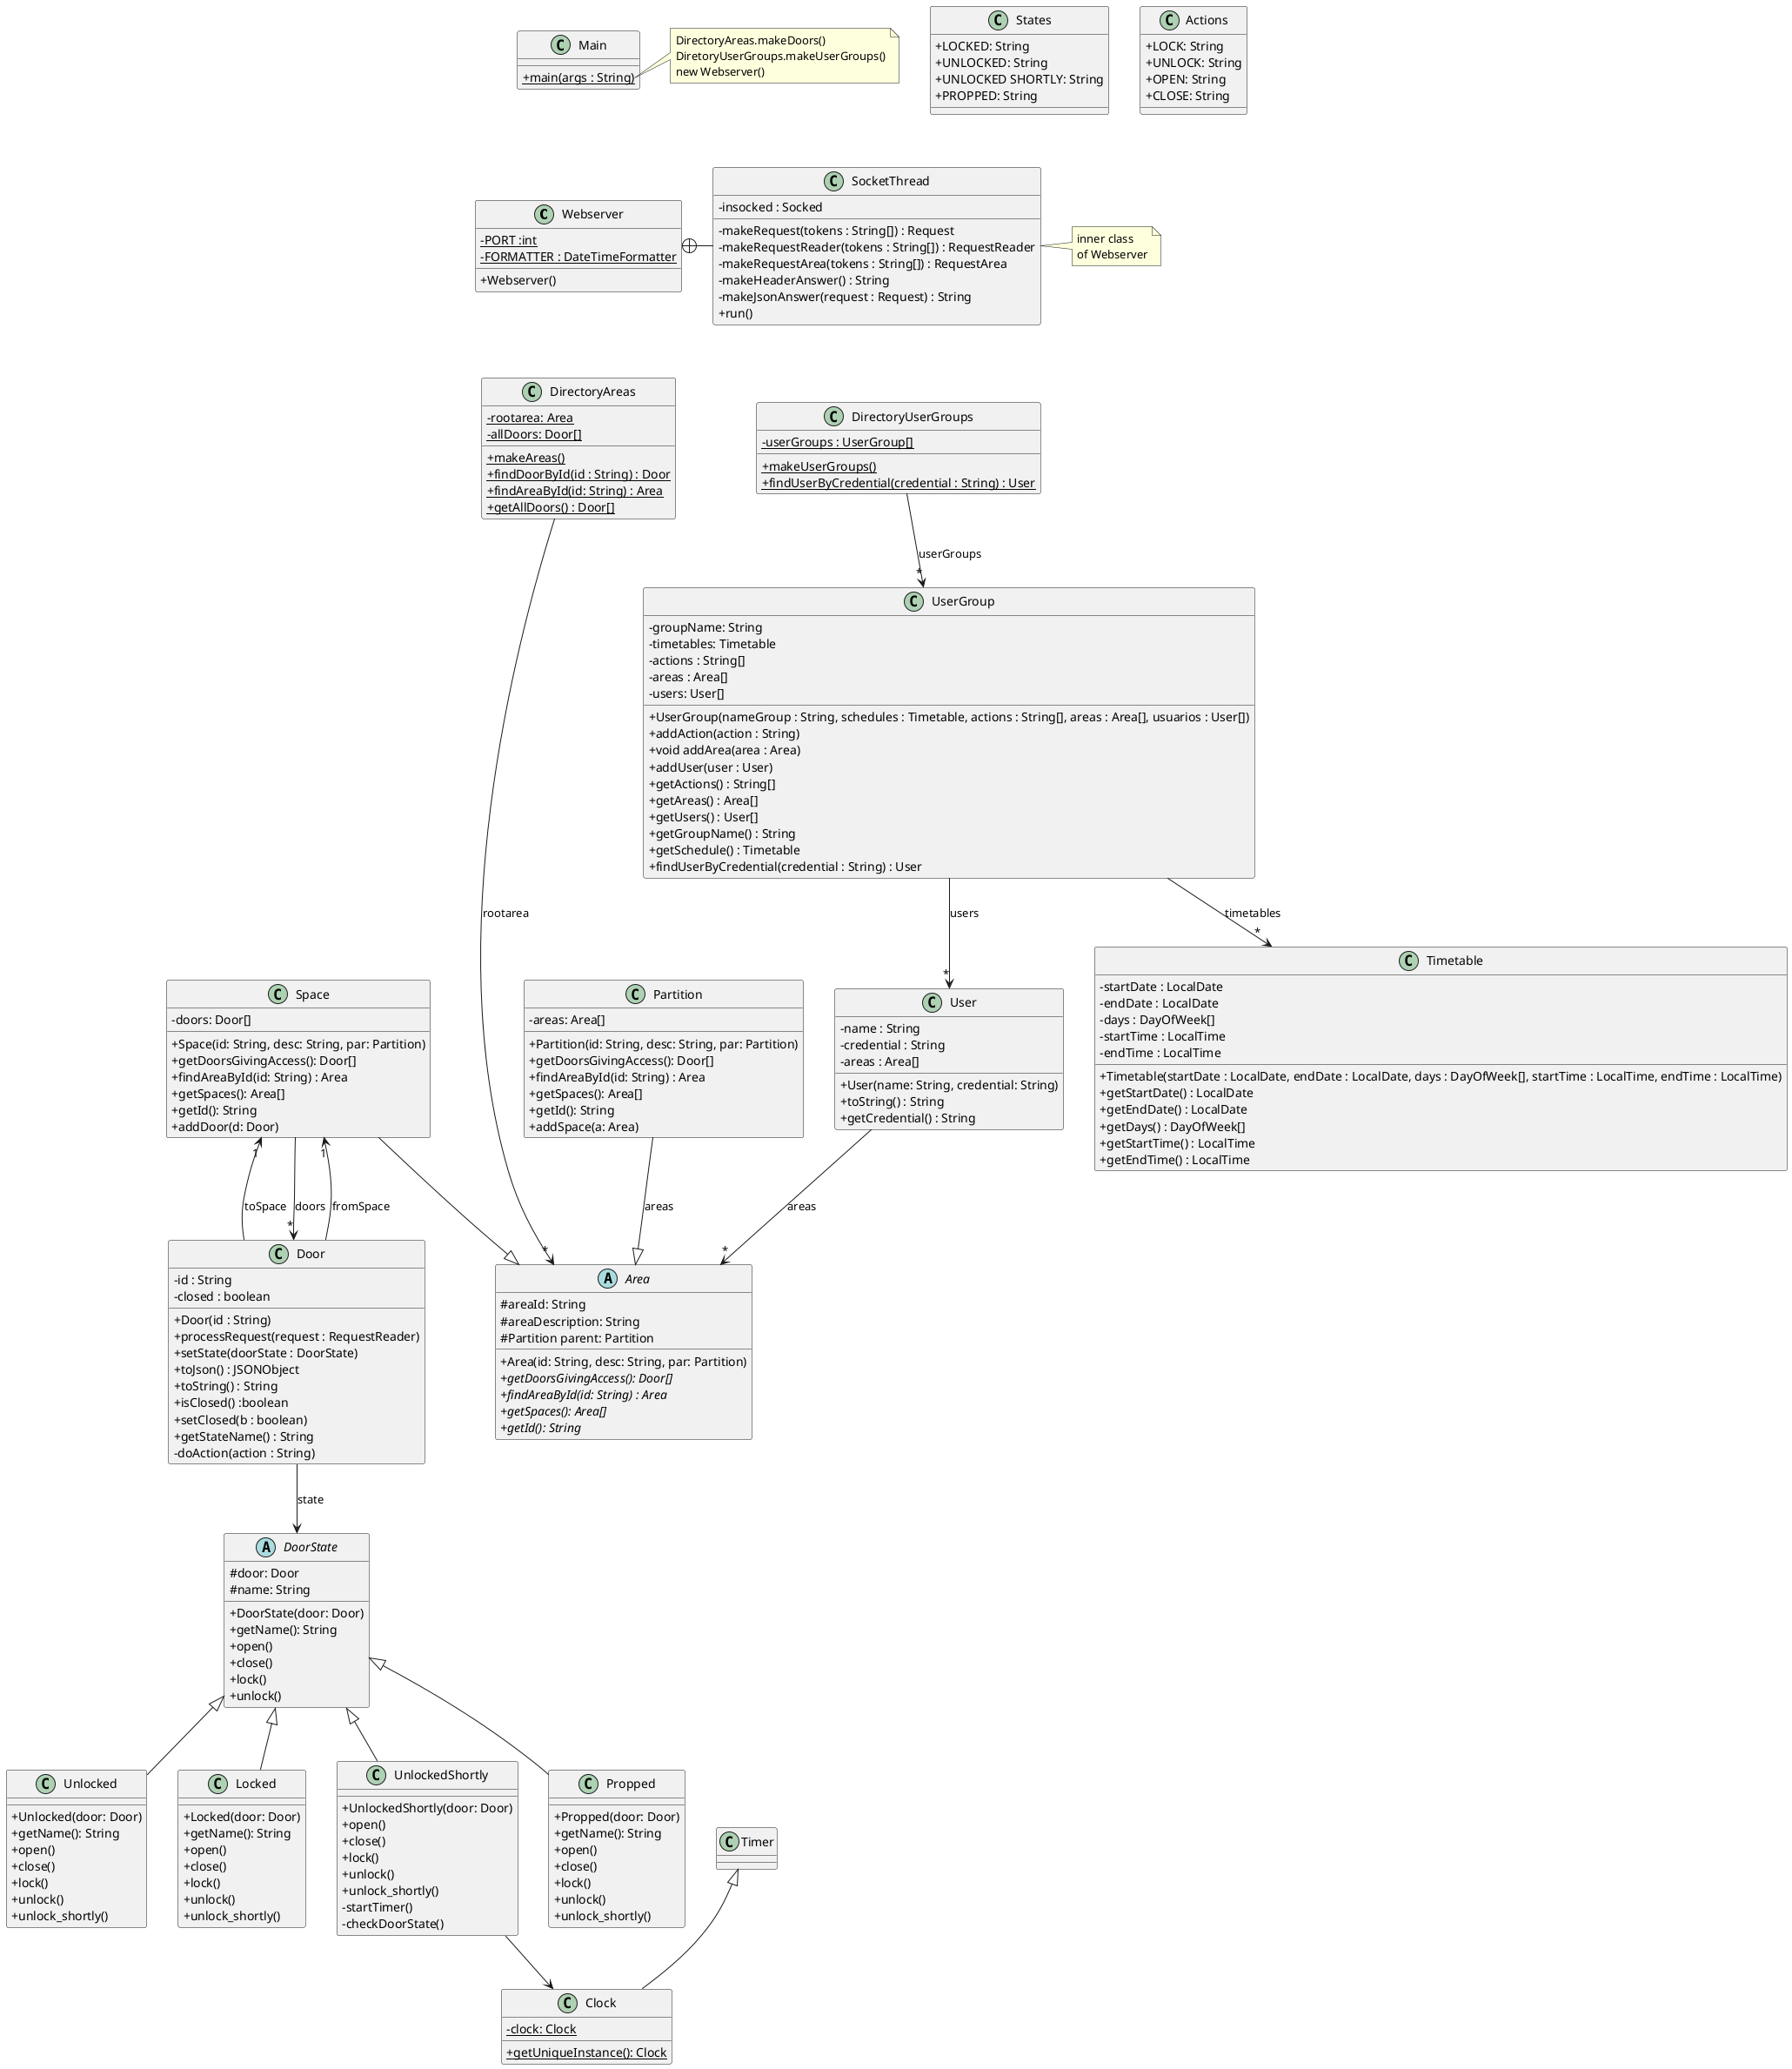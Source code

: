 @startuml
'https://plantuml.com/class-diagram
skinparam classAttributeIconSize 0

class Webserver {
- {static} PORT :int
- {static} FORMATTER : DateTimeFormatter
+ Webserver()
}

class SocketThread {
- insocked : Socked
- makeRequest(tokens : String[]) : Request
- makeRequestReader(tokens : String[]) : RequestReader
- makeRequestArea(tokens : String[]) : RequestArea
- makeHeaderAnswer() : String
- makeJsonAnswer(request : Request) : String
+ run()
}

Webserver +-right- SocketThread

note right of SocketThread
inner class
of Webserver
end note

class DirectoryAreas {
- {static} rootarea: Area
- {static} allDoors: Door[]
+ {static} makeAreas()
+ {static} findDoorById(id : String) : Door
+ {static} findAreaById(id: String) : Area
+ {static} getAllDoors() : Door[]
}

abstract class Area{
#areaId: String
#areaDescription: String
#Partition parent: Partition

+ Area(id: String, desc: String, par: Partition)
+ {abstract} getDoorsGivingAccess(): Door[]
+ {abstract} findAreaById(id: String) : Area
+ {abstract} getSpaces(): Area[]
+ {abstract} getId(): String
}

DirectoryAreas --> "*" Area : "rootarea"

class Partition{
- areas: Area[]
+ Partition(id: String, desc: String, par: Partition)
+ getDoorsGivingAccess(): Door[]
+ findAreaById(id: String) : Area
+ getSpaces(): Area[]
+ getId(): String
+ addSpace(a: Area)
}

Partition --|> Area : "areas"

class Space{
- doors: Door[]
+ Space(id: String, desc: String, par: Partition)
+ getDoorsGivingAccess(): Door[]
+ findAreaById(id: String) : Area
+ getSpaces(): Area[]
+ getId(): String
+ addDoor(d: Door)
}

Space --|> Area
Space --> "*" Door : "doors"
Door --> "1" Space : "fromSpace"
Door --> "1" Space : "toSpace"

class Door {
- id : String
- closed : boolean
+ Door(id : String)
+ processRequest(request : RequestReader)
+ setState(doorState : DoorState)
+ toJson() : JSONObject
+ toString() : String
+ isClosed() :boolean
+ setClosed(b : boolean)
+ getStateName() : String
- doAction(action : String)
}

Door --> DoorState : "state"

abstract class DoorState{
    #door: Door
    #name: String
    +DoorState(door: Door)
    +getName(): String
    +open()
    +close()
    +lock()
    +unlock()
}

DoorState <|-- Unlocked

class Unlocked{
    +Unlocked(door: Door)
    +getName(): String
    +open()
    +close()
    +lock()
    +unlock()
    +unlock_shortly()
}

DoorState <|-- Locked

class Locked{
    +Locked(door: Door)
    +getName(): String
    +open()
    +close()
    +lock()
    +unlock()
    +unlock_shortly()
}

class UnlockedShortly{
    +UnlockedShortly(door: Door)
    +open()
    +close()
    +lock()
    +unlock()
    +unlock_shortly()
    -startTimer()
    -checkDoorState()
}

class Propped{
    +Propped(door: Door)
    +getName(): String
    +open()
    +close()
    +lock()
    +unlock()
    +unlock_shortly()
}

DoorState <|-- Propped
DoorState <|-- UnlockedShortly

class DirectoryUserGroups {
- {static} userGroups : UserGroup[]
+ {static} makeUserGroups()
+ {static} findUserByCredential(credential : String) : User
}

class UserGroup{
- groupName: String
- timetables: Timetable
- actions : String[]
- areas : Area[]
- users: User[]

+ UserGroup(nameGroup : String, schedules : Timetable, actions : String[], areas : Area[], usuarios : User[])
+ addAction(action : String)
+ void addArea(area : Area)
+ addUser(user : User)
+ getActions() : String[]
+ getAreas() : Area[]
+ getUsers() : User[]
+ getGroupName() : String
+ getSchedule() : Timetable
+ findUserByCredential(credential : String) : User
}

class User {
- name : String
- credential : String
- areas : Area[]
+ User(name: String, credential: String)
+ toString() : String
+ getCredential() : String
}

DirectoryUserGroups --> "*" UserGroup : "userGroups"
UserGroup --> "*" User : "users"

class Timetable{
- startDate : LocalDate
- endDate : LocalDate
- days : DayOfWeek[]
- startTime : LocalTime
- endTime : LocalTime

+ Timetable(startDate : LocalDate, endDate : LocalDate, days : DayOfWeek[], startTime : LocalTime, endTime : LocalTime)
+ getStartDate() : LocalDate
+ getEndDate() : LocalDate
+ getDays() : DayOfWeek[]
+ getStartTime() : LocalTime
+ getEndTime() : LocalTime
}

UserGroup --> "*" Timetable : "timetables"
User --> "*" Area : "areas"

class States{
    +LOCKED: String
    +UNLOCKED: String
    +UNLOCKED SHORTLY: String
    +PROPPED: String
    }

class Actions{
    +LOCK: String
    +UNLOCK: String
    +OPEN: String
    +CLOSE: String
    }

class Main {
+ {static} main(args : String)
}

class Clock extends Timer {
  - {static} clock: Clock

  + {static} getUniqueInstance(): Clock
}

UnlockedShortly --> Clock

note right of Main::main
DirectoryAreas.makeDoors()
DiretoryUserGroups.makeUserGroups()
new Webserver()
end note

Main -[hidden]down- Webserver
Webserver -[hidden]down- DirectoryAreas
DirectoryAreas -[hidden]right- DirectoryUserGroups
@enduml
